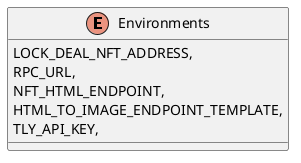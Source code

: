 @startuml
enum Environments {
    LOCK_DEAL_NFT_ADDRESS,
    RPC_URL,
    NFT_HTML_ENDPOINT,
    HTML_TO_IMAGE_ENDPOINT_TEMPLATE,
    TLY_API_KEY,
}
@enduml
